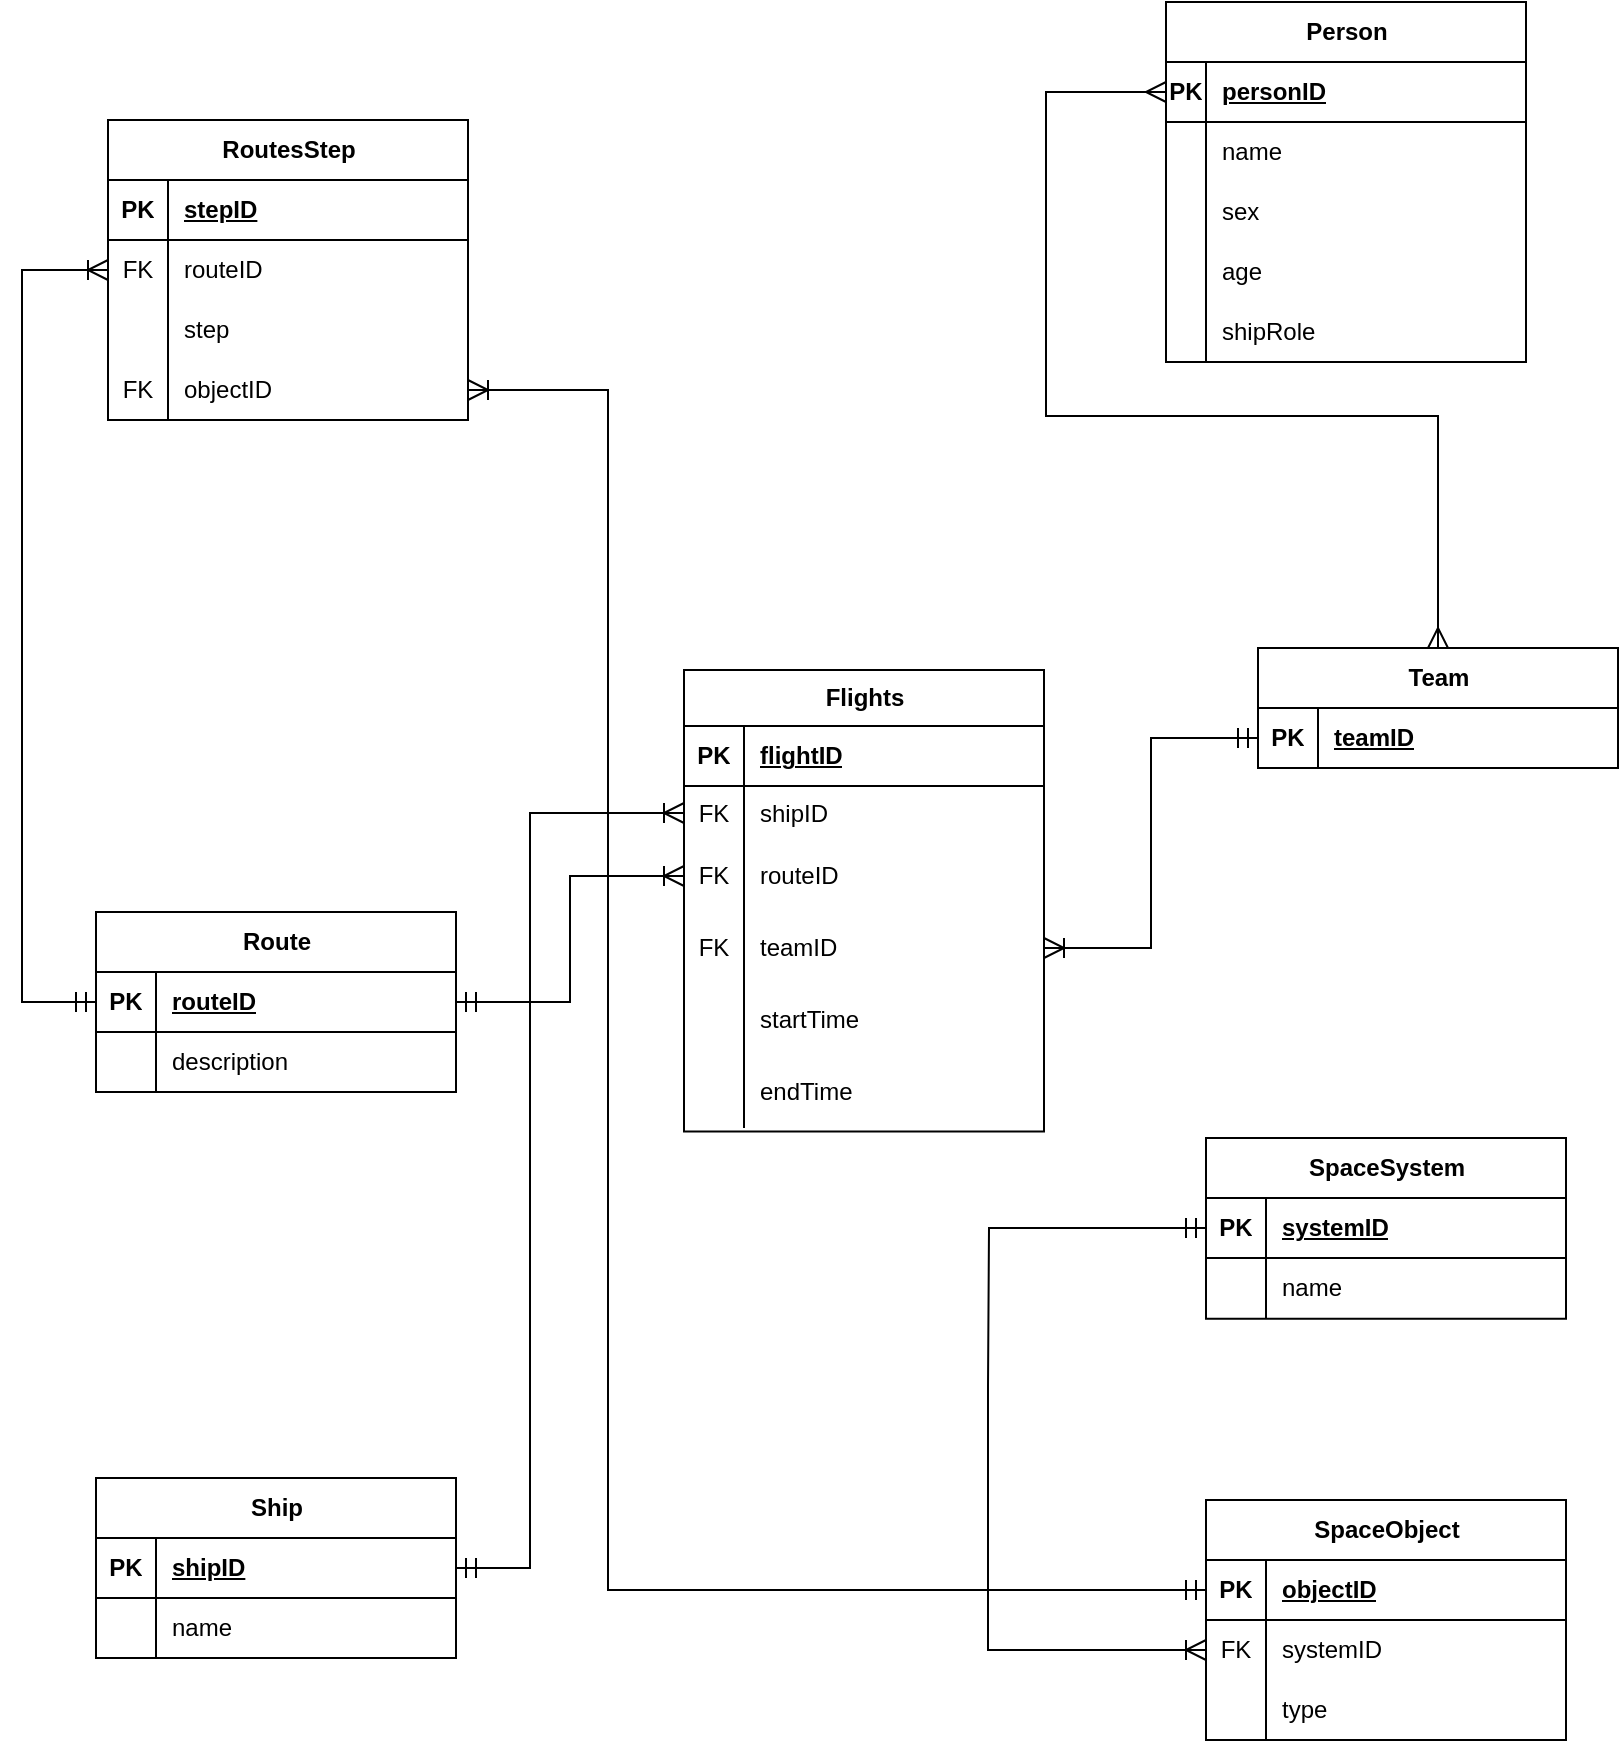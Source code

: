 <mxfile version="26.0.16">
  <diagram id="R2lEEEUBdFMjLlhIrx00" name="Page-1">
    <mxGraphModel dx="774" dy="516" grid="0" gridSize="10" guides="1" tooltips="1" connect="1" arrows="1" fold="1" page="1" pageScale="1" pageWidth="850" pageHeight="1100" math="0" shadow="0" extFonts="Permanent Marker^https://fonts.googleapis.com/css?family=Permanent+Marker">
      <root>
        <mxCell id="0" />
        <mxCell id="1" parent="0" />
        <mxCell id="W6O00z9e2jKBi8f0GFG0-5" value="Flights" style="shape=table;startSize=28;container=1;collapsible=1;childLayout=tableLayout;fixedRows=1;rowLines=0;fontStyle=1;align=center;resizeLast=1;html=1;strokeColor=default;" parent="1" vertex="1">
          <mxGeometry x="366" y="428" width="180" height="230.696" as="geometry" />
        </mxCell>
        <mxCell id="W6O00z9e2jKBi8f0GFG0-6" value="" style="shape=tableRow;horizontal=0;startSize=0;swimlaneHead=0;swimlaneBody=0;fillColor=none;collapsible=0;dropTarget=0;points=[[0,0.5],[1,0.5]];portConstraint=eastwest;top=0;left=0;right=0;bottom=1;strokeColor=default;" parent="W6O00z9e2jKBi8f0GFG0-5" vertex="1">
          <mxGeometry y="28" width="180" height="30" as="geometry" />
        </mxCell>
        <mxCell id="W6O00z9e2jKBi8f0GFG0-7" value="PK" style="shape=partialRectangle;connectable=0;fillColor=none;top=0;left=0;bottom=0;right=0;fontStyle=1;overflow=hidden;whiteSpace=wrap;html=1;strokeColor=default;" parent="W6O00z9e2jKBi8f0GFG0-6" vertex="1">
          <mxGeometry width="30" height="30" as="geometry">
            <mxRectangle width="30" height="30" as="alternateBounds" />
          </mxGeometry>
        </mxCell>
        <mxCell id="W6O00z9e2jKBi8f0GFG0-8" value="flightID" style="shape=partialRectangle;connectable=0;fillColor=none;top=0;left=0;bottom=0;right=0;align=left;spacingLeft=6;fontStyle=5;overflow=hidden;whiteSpace=wrap;html=1;strokeColor=default;" parent="W6O00z9e2jKBi8f0GFG0-6" vertex="1">
          <mxGeometry x="30" width="150" height="30" as="geometry">
            <mxRectangle width="150" height="30" as="alternateBounds" />
          </mxGeometry>
        </mxCell>
        <mxCell id="W6O00z9e2jKBi8f0GFG0-9" value="" style="shape=tableRow;horizontal=0;startSize=0;swimlaneHead=0;swimlaneBody=0;fillColor=none;collapsible=0;dropTarget=0;points=[[0,0.5],[1,0.5]];portConstraint=eastwest;top=0;left=0;right=0;bottom=0;strokeColor=default;" parent="W6O00z9e2jKBi8f0GFG0-5" vertex="1">
          <mxGeometry y="58" width="180" height="27" as="geometry" />
        </mxCell>
        <mxCell id="W6O00z9e2jKBi8f0GFG0-10" value="FK" style="shape=partialRectangle;connectable=0;fillColor=none;top=0;left=0;bottom=0;right=0;editable=1;overflow=hidden;whiteSpace=wrap;html=1;strokeColor=default;" parent="W6O00z9e2jKBi8f0GFG0-9" vertex="1">
          <mxGeometry width="30" height="27" as="geometry">
            <mxRectangle width="30" height="27" as="alternateBounds" />
          </mxGeometry>
        </mxCell>
        <mxCell id="W6O00z9e2jKBi8f0GFG0-11" value="shipID" style="shape=partialRectangle;connectable=0;fillColor=none;top=0;left=0;bottom=0;right=0;align=left;spacingLeft=6;overflow=hidden;whiteSpace=wrap;html=1;strokeColor=default;" parent="W6O00z9e2jKBi8f0GFG0-9" vertex="1">
          <mxGeometry x="30" width="150" height="27" as="geometry">
            <mxRectangle width="150" height="27" as="alternateBounds" />
          </mxGeometry>
        </mxCell>
        <mxCell id="7LmZzLa3nyxt3R1Zzyyr-5" style="shape=tableRow;horizontal=0;startSize=0;swimlaneHead=0;swimlaneBody=0;fillColor=none;collapsible=0;dropTarget=0;points=[[0,0.5],[1,0.5]];portConstraint=eastwest;top=0;left=0;right=0;bottom=0;strokeColor=default;" parent="W6O00z9e2jKBi8f0GFG0-5" vertex="1">
          <mxGeometry y="85" width="180" height="36" as="geometry" />
        </mxCell>
        <mxCell id="7LmZzLa3nyxt3R1Zzyyr-6" value="FK" style="shape=partialRectangle;connectable=0;fillColor=none;top=0;left=0;bottom=0;right=0;editable=1;overflow=hidden;whiteSpace=wrap;html=1;strokeColor=default;" parent="7LmZzLa3nyxt3R1Zzyyr-5" vertex="1">
          <mxGeometry width="30" height="36" as="geometry">
            <mxRectangle width="30" height="36" as="alternateBounds" />
          </mxGeometry>
        </mxCell>
        <mxCell id="7LmZzLa3nyxt3R1Zzyyr-7" value="routeID" style="shape=partialRectangle;connectable=0;fillColor=none;top=0;left=0;bottom=0;right=0;align=left;spacingLeft=6;overflow=hidden;whiteSpace=wrap;html=1;strokeColor=default;" parent="7LmZzLa3nyxt3R1Zzyyr-5" vertex="1">
          <mxGeometry x="30" width="150" height="36" as="geometry">
            <mxRectangle width="150" height="36" as="alternateBounds" />
          </mxGeometry>
        </mxCell>
        <mxCell id="qLhKY1zzYisXm6EpOkeG-4" style="shape=tableRow;horizontal=0;startSize=0;swimlaneHead=0;swimlaneBody=0;fillColor=none;collapsible=0;dropTarget=0;points=[[0,0.5],[1,0.5]];portConstraint=eastwest;top=0;left=0;right=0;bottom=0;strokeColor=default;" parent="W6O00z9e2jKBi8f0GFG0-5" vertex="1">
          <mxGeometry y="121" width="180" height="36" as="geometry" />
        </mxCell>
        <mxCell id="qLhKY1zzYisXm6EpOkeG-5" value="FK" style="shape=partialRectangle;connectable=0;fillColor=none;top=0;left=0;bottom=0;right=0;editable=1;overflow=hidden;whiteSpace=wrap;html=1;strokeColor=default;" parent="qLhKY1zzYisXm6EpOkeG-4" vertex="1">
          <mxGeometry width="30" height="36" as="geometry">
            <mxRectangle width="30" height="36" as="alternateBounds" />
          </mxGeometry>
        </mxCell>
        <mxCell id="qLhKY1zzYisXm6EpOkeG-6" value="teamID" style="shape=partialRectangle;connectable=0;fillColor=none;top=0;left=0;bottom=0;right=0;align=left;spacingLeft=6;overflow=hidden;whiteSpace=wrap;html=1;strokeColor=default;" parent="qLhKY1zzYisXm6EpOkeG-4" vertex="1">
          <mxGeometry x="30" width="150" height="36" as="geometry">
            <mxRectangle width="150" height="36" as="alternateBounds" />
          </mxGeometry>
        </mxCell>
        <mxCell id="S6U7WLdm4-_oCvTQPeNv-4" style="shape=tableRow;horizontal=0;startSize=0;swimlaneHead=0;swimlaneBody=0;fillColor=none;collapsible=0;dropTarget=0;points=[[0,0.5],[1,0.5]];portConstraint=eastwest;top=0;left=0;right=0;bottom=0;strokeColor=default;" parent="W6O00z9e2jKBi8f0GFG0-5" vertex="1">
          <mxGeometry y="157" width="180" height="36" as="geometry" />
        </mxCell>
        <mxCell id="S6U7WLdm4-_oCvTQPeNv-5" style="shape=partialRectangle;connectable=0;fillColor=none;top=0;left=0;bottom=0;right=0;editable=1;overflow=hidden;whiteSpace=wrap;html=1;strokeColor=default;" parent="S6U7WLdm4-_oCvTQPeNv-4" vertex="1">
          <mxGeometry width="30" height="36" as="geometry">
            <mxRectangle width="30" height="36" as="alternateBounds" />
          </mxGeometry>
        </mxCell>
        <mxCell id="S6U7WLdm4-_oCvTQPeNv-6" value="startTime" style="shape=partialRectangle;connectable=0;fillColor=none;top=0;left=0;bottom=0;right=0;align=left;spacingLeft=6;overflow=hidden;whiteSpace=wrap;html=1;strokeColor=default;" parent="S6U7WLdm4-_oCvTQPeNv-4" vertex="1">
          <mxGeometry x="30" width="150" height="36" as="geometry">
            <mxRectangle width="150" height="36" as="alternateBounds" />
          </mxGeometry>
        </mxCell>
        <mxCell id="S6U7WLdm4-_oCvTQPeNv-20" style="shape=tableRow;horizontal=0;startSize=0;swimlaneHead=0;swimlaneBody=0;fillColor=none;collapsible=0;dropTarget=0;points=[[0,0.5],[1,0.5]];portConstraint=eastwest;top=0;left=0;right=0;bottom=0;strokeColor=default;" parent="W6O00z9e2jKBi8f0GFG0-5" vertex="1">
          <mxGeometry y="193" width="180" height="36" as="geometry" />
        </mxCell>
        <mxCell id="S6U7WLdm4-_oCvTQPeNv-21" style="shape=partialRectangle;connectable=0;fillColor=none;top=0;left=0;bottom=0;right=0;editable=1;overflow=hidden;whiteSpace=wrap;html=1;strokeColor=default;" parent="S6U7WLdm4-_oCvTQPeNv-20" vertex="1">
          <mxGeometry width="30" height="36" as="geometry">
            <mxRectangle width="30" height="36" as="alternateBounds" />
          </mxGeometry>
        </mxCell>
        <mxCell id="S6U7WLdm4-_oCvTQPeNv-22" value="endTime" style="shape=partialRectangle;connectable=0;fillColor=none;top=0;left=0;bottom=0;right=0;align=left;spacingLeft=6;overflow=hidden;whiteSpace=wrap;html=1;strokeColor=default;" parent="S6U7WLdm4-_oCvTQPeNv-20" vertex="1">
          <mxGeometry x="30" width="150" height="36" as="geometry">
            <mxRectangle width="150" height="36" as="alternateBounds" />
          </mxGeometry>
        </mxCell>
        <mxCell id="W6O00z9e2jKBi8f0GFG0-56" value="Person" style="shape=table;startSize=30;container=1;collapsible=1;childLayout=tableLayout;fixedRows=1;rowLines=0;fontStyle=1;align=center;resizeLast=1;html=1;swimlaneFillColor=none;gradientColor=none;strokeColor=default;" parent="1" vertex="1">
          <mxGeometry x="607" y="94" width="180" height="180" as="geometry" />
        </mxCell>
        <mxCell id="W6O00z9e2jKBi8f0GFG0-57" value="" style="shape=tableRow;horizontal=0;startSize=0;swimlaneHead=0;swimlaneBody=0;fillColor=none;collapsible=0;dropTarget=0;points=[[0,0.5],[1,0.5]];portConstraint=eastwest;top=0;left=0;right=0;bottom=1;strokeColor=default;" parent="W6O00z9e2jKBi8f0GFG0-56" vertex="1">
          <mxGeometry y="30" width="180" height="30" as="geometry" />
        </mxCell>
        <mxCell id="W6O00z9e2jKBi8f0GFG0-58" value="PK" style="shape=partialRectangle;connectable=0;fillColor=none;top=0;left=0;bottom=0;right=0;fontStyle=1;overflow=hidden;whiteSpace=wrap;html=1;strokeColor=default;" parent="W6O00z9e2jKBi8f0GFG0-57" vertex="1">
          <mxGeometry width="20" height="30" as="geometry">
            <mxRectangle width="20" height="30" as="alternateBounds" />
          </mxGeometry>
        </mxCell>
        <mxCell id="W6O00z9e2jKBi8f0GFG0-59" value="personID" style="shape=partialRectangle;connectable=0;fillColor=none;top=0;left=0;bottom=0;right=0;align=left;spacingLeft=6;fontStyle=5;overflow=hidden;whiteSpace=wrap;html=1;strokeColor=default;" parent="W6O00z9e2jKBi8f0GFG0-57" vertex="1">
          <mxGeometry x="20" width="160" height="30" as="geometry">
            <mxRectangle width="160" height="30" as="alternateBounds" />
          </mxGeometry>
        </mxCell>
        <mxCell id="W6O00z9e2jKBi8f0GFG0-60" value="" style="shape=tableRow;horizontal=0;startSize=0;swimlaneHead=0;swimlaneBody=0;fillColor=none;collapsible=0;dropTarget=0;points=[[0,0.5],[1,0.5]];portConstraint=eastwest;top=0;left=0;right=0;bottom=0;strokeColor=default;" parent="W6O00z9e2jKBi8f0GFG0-56" vertex="1">
          <mxGeometry y="60" width="180" height="30" as="geometry" />
        </mxCell>
        <mxCell id="W6O00z9e2jKBi8f0GFG0-61" value="" style="shape=partialRectangle;connectable=0;fillColor=none;top=0;left=0;bottom=0;right=0;editable=1;overflow=hidden;whiteSpace=wrap;html=1;strokeColor=default;" parent="W6O00z9e2jKBi8f0GFG0-60" vertex="1">
          <mxGeometry width="20" height="30" as="geometry">
            <mxRectangle width="20" height="30" as="alternateBounds" />
          </mxGeometry>
        </mxCell>
        <mxCell id="W6O00z9e2jKBi8f0GFG0-62" value="name" style="shape=partialRectangle;connectable=0;fillColor=none;top=0;left=0;bottom=0;right=0;align=left;spacingLeft=6;overflow=hidden;whiteSpace=wrap;html=1;strokeColor=default;" parent="W6O00z9e2jKBi8f0GFG0-60" vertex="1">
          <mxGeometry x="20" width="160" height="30" as="geometry">
            <mxRectangle width="160" height="30" as="alternateBounds" />
          </mxGeometry>
        </mxCell>
        <mxCell id="W6O00z9e2jKBi8f0GFG0-63" value="" style="shape=tableRow;horizontal=0;startSize=0;swimlaneHead=0;swimlaneBody=0;fillColor=none;collapsible=0;dropTarget=0;points=[[0,0.5],[1,0.5]];portConstraint=eastwest;top=0;left=0;right=0;bottom=0;strokeColor=default;" parent="W6O00z9e2jKBi8f0GFG0-56" vertex="1">
          <mxGeometry y="90" width="180" height="30" as="geometry" />
        </mxCell>
        <mxCell id="W6O00z9e2jKBi8f0GFG0-64" value="" style="shape=partialRectangle;connectable=0;fillColor=none;top=0;left=0;bottom=0;right=0;editable=1;overflow=hidden;whiteSpace=wrap;html=1;strokeColor=default;" parent="W6O00z9e2jKBi8f0GFG0-63" vertex="1">
          <mxGeometry width="20" height="30" as="geometry">
            <mxRectangle width="20" height="30" as="alternateBounds" />
          </mxGeometry>
        </mxCell>
        <mxCell id="W6O00z9e2jKBi8f0GFG0-65" value="sex" style="shape=partialRectangle;connectable=0;fillColor=none;top=0;left=0;bottom=0;right=0;align=left;spacingLeft=6;overflow=hidden;whiteSpace=wrap;html=1;strokeColor=default;" parent="W6O00z9e2jKBi8f0GFG0-63" vertex="1">
          <mxGeometry x="20" width="160" height="30" as="geometry">
            <mxRectangle width="160" height="30" as="alternateBounds" />
          </mxGeometry>
        </mxCell>
        <mxCell id="W6O00z9e2jKBi8f0GFG0-66" style="shape=tableRow;horizontal=0;startSize=0;swimlaneHead=0;swimlaneBody=0;fillColor=none;collapsible=0;dropTarget=0;points=[[0,0.5],[1,0.5]];portConstraint=eastwest;top=0;left=0;right=0;bottom=0;strokeColor=default;" parent="W6O00z9e2jKBi8f0GFG0-56" vertex="1">
          <mxGeometry y="120" width="180" height="30" as="geometry" />
        </mxCell>
        <mxCell id="W6O00z9e2jKBi8f0GFG0-67" style="shape=partialRectangle;connectable=0;fillColor=none;top=0;left=0;bottom=0;right=0;editable=1;overflow=hidden;whiteSpace=wrap;html=1;strokeColor=default;" parent="W6O00z9e2jKBi8f0GFG0-66" vertex="1">
          <mxGeometry width="20" height="30" as="geometry">
            <mxRectangle width="20" height="30" as="alternateBounds" />
          </mxGeometry>
        </mxCell>
        <mxCell id="W6O00z9e2jKBi8f0GFG0-68" value="age" style="shape=partialRectangle;connectable=0;fillColor=none;top=0;left=0;bottom=0;right=0;align=left;spacingLeft=6;overflow=hidden;whiteSpace=wrap;html=1;strokeColor=default;" parent="W6O00z9e2jKBi8f0GFG0-66" vertex="1">
          <mxGeometry x="20" width="160" height="30" as="geometry">
            <mxRectangle width="160" height="30" as="alternateBounds" />
          </mxGeometry>
        </mxCell>
        <mxCell id="W6O00z9e2jKBi8f0GFG0-119" style="shape=tableRow;horizontal=0;startSize=0;swimlaneHead=0;swimlaneBody=0;fillColor=none;collapsible=0;dropTarget=0;points=[[0,0.5],[1,0.5]];portConstraint=eastwest;top=0;left=0;right=0;bottom=0;strokeColor=default;" parent="W6O00z9e2jKBi8f0GFG0-56" vertex="1">
          <mxGeometry y="150" width="180" height="30" as="geometry" />
        </mxCell>
        <mxCell id="W6O00z9e2jKBi8f0GFG0-120" value="" style="shape=partialRectangle;connectable=0;fillColor=none;top=0;left=0;bottom=0;right=0;editable=1;overflow=hidden;whiteSpace=wrap;html=1;strokeColor=default;" parent="W6O00z9e2jKBi8f0GFG0-119" vertex="1">
          <mxGeometry width="20" height="30" as="geometry">
            <mxRectangle width="20" height="30" as="alternateBounds" />
          </mxGeometry>
        </mxCell>
        <mxCell id="W6O00z9e2jKBi8f0GFG0-121" value="shipRole" style="shape=partialRectangle;connectable=0;fillColor=none;top=0;left=0;bottom=0;right=0;align=left;spacingLeft=6;overflow=hidden;whiteSpace=wrap;html=1;strokeColor=default;" parent="W6O00z9e2jKBi8f0GFG0-119" vertex="1">
          <mxGeometry x="20" width="160" height="30" as="geometry">
            <mxRectangle width="160" height="30" as="alternateBounds" />
          </mxGeometry>
        </mxCell>
        <mxCell id="W6O00z9e2jKBi8f0GFG0-73" value="SpaceObject" style="shape=table;startSize=30;container=1;collapsible=1;childLayout=tableLayout;fixedRows=1;rowLines=0;fontStyle=1;align=center;resizeLast=1;html=1;strokeColor=default;" parent="1" vertex="1">
          <mxGeometry x="627" y="843" width="180" height="120" as="geometry" />
        </mxCell>
        <mxCell id="W6O00z9e2jKBi8f0GFG0-74" value="" style="shape=tableRow;horizontal=0;startSize=0;swimlaneHead=0;swimlaneBody=0;fillColor=none;collapsible=0;dropTarget=0;points=[[0,0.5],[1,0.5]];portConstraint=eastwest;top=0;left=0;right=0;bottom=1;strokeColor=default;" parent="W6O00z9e2jKBi8f0GFG0-73" vertex="1">
          <mxGeometry y="30" width="180" height="30" as="geometry" />
        </mxCell>
        <mxCell id="W6O00z9e2jKBi8f0GFG0-75" value="PK" style="shape=partialRectangle;connectable=0;fillColor=none;top=0;left=0;bottom=0;right=0;fontStyle=1;overflow=hidden;whiteSpace=wrap;html=1;strokeColor=default;" parent="W6O00z9e2jKBi8f0GFG0-74" vertex="1">
          <mxGeometry width="30" height="30" as="geometry">
            <mxRectangle width="30" height="30" as="alternateBounds" />
          </mxGeometry>
        </mxCell>
        <mxCell id="W6O00z9e2jKBi8f0GFG0-76" value="objectID" style="shape=partialRectangle;connectable=0;fillColor=none;top=0;left=0;bottom=0;right=0;align=left;spacingLeft=6;fontStyle=5;overflow=hidden;whiteSpace=wrap;html=1;strokeColor=default;" parent="W6O00z9e2jKBi8f0GFG0-74" vertex="1">
          <mxGeometry x="30" width="150" height="30" as="geometry">
            <mxRectangle width="150" height="30" as="alternateBounds" />
          </mxGeometry>
        </mxCell>
        <mxCell id="W6O00z9e2jKBi8f0GFG0-77" value="" style="shape=tableRow;horizontal=0;startSize=0;swimlaneHead=0;swimlaneBody=0;fillColor=none;collapsible=0;dropTarget=0;points=[[0,0.5],[1,0.5]];portConstraint=eastwest;top=0;left=0;right=0;bottom=0;strokeColor=default;" parent="W6O00z9e2jKBi8f0GFG0-73" vertex="1">
          <mxGeometry y="60" width="180" height="30" as="geometry" />
        </mxCell>
        <mxCell id="W6O00z9e2jKBi8f0GFG0-78" value="FK" style="shape=partialRectangle;connectable=0;fillColor=none;top=0;left=0;bottom=0;right=0;editable=1;overflow=hidden;whiteSpace=wrap;html=1;strokeColor=default;" parent="W6O00z9e2jKBi8f0GFG0-77" vertex="1">
          <mxGeometry width="30" height="30" as="geometry">
            <mxRectangle width="30" height="30" as="alternateBounds" />
          </mxGeometry>
        </mxCell>
        <mxCell id="W6O00z9e2jKBi8f0GFG0-79" value="systemID" style="shape=partialRectangle;connectable=0;fillColor=none;top=0;left=0;bottom=0;right=0;align=left;spacingLeft=6;overflow=hidden;whiteSpace=wrap;html=1;strokeColor=default;" parent="W6O00z9e2jKBi8f0GFG0-77" vertex="1">
          <mxGeometry x="30" width="150" height="30" as="geometry">
            <mxRectangle width="150" height="30" as="alternateBounds" />
          </mxGeometry>
        </mxCell>
        <mxCell id="W6O00z9e2jKBi8f0GFG0-83" style="shape=tableRow;horizontal=0;startSize=0;swimlaneHead=0;swimlaneBody=0;fillColor=none;collapsible=0;dropTarget=0;points=[[0,0.5],[1,0.5]];portConstraint=eastwest;top=0;left=0;right=0;bottom=0;strokeColor=default;" parent="W6O00z9e2jKBi8f0GFG0-73" vertex="1">
          <mxGeometry y="90" width="180" height="30" as="geometry" />
        </mxCell>
        <mxCell id="W6O00z9e2jKBi8f0GFG0-84" style="shape=partialRectangle;connectable=0;fillColor=none;top=0;left=0;bottom=0;right=0;editable=1;overflow=hidden;whiteSpace=wrap;html=1;strokeColor=default;" parent="W6O00z9e2jKBi8f0GFG0-83" vertex="1">
          <mxGeometry width="30" height="30" as="geometry">
            <mxRectangle width="30" height="30" as="alternateBounds" />
          </mxGeometry>
        </mxCell>
        <mxCell id="W6O00z9e2jKBi8f0GFG0-85" value="type" style="shape=partialRectangle;connectable=0;fillColor=none;top=0;left=0;bottom=0;right=0;align=left;spacingLeft=6;overflow=hidden;whiteSpace=wrap;html=1;strokeColor=default;" parent="W6O00z9e2jKBi8f0GFG0-83" vertex="1">
          <mxGeometry x="30" width="150" height="30" as="geometry">
            <mxRectangle width="150" height="30" as="alternateBounds" />
          </mxGeometry>
        </mxCell>
        <mxCell id="eWJpFkDbyEi80rn6KmU0-1" value="SpaceSystem" style="shape=table;startSize=30;container=1;collapsible=1;childLayout=tableLayout;fixedRows=1;rowLines=0;fontStyle=1;align=center;resizeLast=1;html=1;strokeColor=default;" parent="1" vertex="1">
          <mxGeometry x="627" y="662" width="180" height="90.435" as="geometry" />
        </mxCell>
        <mxCell id="eWJpFkDbyEi80rn6KmU0-2" value="" style="shape=tableRow;horizontal=0;startSize=0;swimlaneHead=0;swimlaneBody=0;fillColor=none;collapsible=0;dropTarget=0;points=[[0,0.5],[1,0.5]];portConstraint=eastwest;top=0;left=0;right=0;bottom=1;strokeColor=default;" parent="eWJpFkDbyEi80rn6KmU0-1" vertex="1">
          <mxGeometry y="30" width="180" height="30" as="geometry" />
        </mxCell>
        <mxCell id="eWJpFkDbyEi80rn6KmU0-3" value="PK" style="shape=partialRectangle;connectable=0;fillColor=none;top=0;left=0;bottom=0;right=0;fontStyle=1;overflow=hidden;whiteSpace=wrap;html=1;strokeColor=default;" parent="eWJpFkDbyEi80rn6KmU0-2" vertex="1">
          <mxGeometry width="30" height="30" as="geometry">
            <mxRectangle width="30" height="30" as="alternateBounds" />
          </mxGeometry>
        </mxCell>
        <mxCell id="eWJpFkDbyEi80rn6KmU0-4" value="systemID" style="shape=partialRectangle;connectable=0;fillColor=none;top=0;left=0;bottom=0;right=0;align=left;spacingLeft=6;fontStyle=5;overflow=hidden;whiteSpace=wrap;html=1;strokeColor=default;" parent="eWJpFkDbyEi80rn6KmU0-2" vertex="1">
          <mxGeometry x="30" width="150" height="30" as="geometry">
            <mxRectangle width="150" height="30" as="alternateBounds" />
          </mxGeometry>
        </mxCell>
        <mxCell id="eWJpFkDbyEi80rn6KmU0-27" style="shape=tableRow;horizontal=0;startSize=0;swimlaneHead=0;swimlaneBody=0;fillColor=none;collapsible=0;dropTarget=0;points=[[0,0.5],[1,0.5]];portConstraint=eastwest;top=0;left=0;right=0;bottom=0;strokeColor=default;" parent="eWJpFkDbyEi80rn6KmU0-1" vertex="1">
          <mxGeometry y="60" width="180" height="30" as="geometry" />
        </mxCell>
        <mxCell id="eWJpFkDbyEi80rn6KmU0-28" style="shape=partialRectangle;connectable=0;fillColor=none;top=0;left=0;bottom=0;right=0;editable=1;overflow=hidden;whiteSpace=wrap;html=1;strokeColor=default;" parent="eWJpFkDbyEi80rn6KmU0-27" vertex="1">
          <mxGeometry width="30" height="30" as="geometry">
            <mxRectangle width="30" height="30" as="alternateBounds" />
          </mxGeometry>
        </mxCell>
        <mxCell id="eWJpFkDbyEi80rn6KmU0-29" value="name" style="shape=partialRectangle;connectable=0;fillColor=none;top=0;left=0;bottom=0;right=0;align=left;spacingLeft=6;overflow=hidden;whiteSpace=wrap;html=1;strokeColor=default;" parent="eWJpFkDbyEi80rn6KmU0-27" vertex="1">
          <mxGeometry x="30" width="150" height="30" as="geometry">
            <mxRectangle width="150" height="30" as="alternateBounds" />
          </mxGeometry>
        </mxCell>
        <mxCell id="eWJpFkDbyEi80rn6KmU0-136" value="" style="edgeStyle=orthogonalEdgeStyle;fontSize=12;html=1;endArrow=ERoneToMany;rounded=0;entryX=0;entryY=0.5;entryDx=0;entryDy=0;endSize=8;startSize=8;" parent="1" target="W6O00z9e2jKBi8f0GFG0-77" edge="1">
          <mxGeometry width="100" height="100" relative="1" as="geometry">
            <mxPoint x="518" y="801" as="sourcePoint" />
            <mxPoint x="703" y="777" as="targetPoint" />
            <Array as="points">
              <mxPoint x="518" y="786" />
              <mxPoint x="518" y="1006" />
            </Array>
          </mxGeometry>
        </mxCell>
        <mxCell id="eWJpFkDbyEi80rn6KmU0-137" value="" style="edgeStyle=orthogonalEdgeStyle;fontSize=12;html=1;endArrow=ERmandOne;rounded=0;exitX=1;exitY=0.5;exitDx=0;exitDy=0;entryX=0;entryY=0.5;entryDx=0;entryDy=0;endSize=8;startSize=8;" parent="1" target="eWJpFkDbyEi80rn6KmU0-2" edge="1">
          <mxGeometry width="100" height="100" relative="1" as="geometry">
            <mxPoint x="518" y="786.0" as="sourcePoint" />
            <mxPoint x="763" y="781" as="targetPoint" />
          </mxGeometry>
        </mxCell>
        <mxCell id="eCFnysHt8RWWQyQc7ru1-17" value="RoutesStep" style="shape=table;startSize=30;container=1;collapsible=1;childLayout=tableLayout;fixedRows=1;rowLines=0;fontStyle=1;align=center;resizeLast=1;html=1;" parent="1" vertex="1">
          <mxGeometry x="78" y="153" width="180" height="150" as="geometry" />
        </mxCell>
        <mxCell id="eCFnysHt8RWWQyQc7ru1-18" value="" style="shape=tableRow;horizontal=0;startSize=0;swimlaneHead=0;swimlaneBody=0;fillColor=none;collapsible=0;dropTarget=0;points=[[0,0.5],[1,0.5]];portConstraint=eastwest;top=0;left=0;right=0;bottom=1;" parent="eCFnysHt8RWWQyQc7ru1-17" vertex="1">
          <mxGeometry y="30" width="180" height="30" as="geometry" />
        </mxCell>
        <mxCell id="eCFnysHt8RWWQyQc7ru1-19" value="PK" style="shape=partialRectangle;connectable=0;fillColor=none;top=0;left=0;bottom=0;right=0;fontStyle=1;overflow=hidden;whiteSpace=wrap;html=1;" parent="eCFnysHt8RWWQyQc7ru1-18" vertex="1">
          <mxGeometry width="30" height="30" as="geometry">
            <mxRectangle width="30" height="30" as="alternateBounds" />
          </mxGeometry>
        </mxCell>
        <mxCell id="eCFnysHt8RWWQyQc7ru1-20" value="stepID" style="shape=partialRectangle;connectable=0;fillColor=none;top=0;left=0;bottom=0;right=0;align=left;spacingLeft=6;fontStyle=5;overflow=hidden;whiteSpace=wrap;html=1;" parent="eCFnysHt8RWWQyQc7ru1-18" vertex="1">
          <mxGeometry x="30" width="150" height="30" as="geometry">
            <mxRectangle width="150" height="30" as="alternateBounds" />
          </mxGeometry>
        </mxCell>
        <mxCell id="eCFnysHt8RWWQyQc7ru1-21" value="" style="shape=tableRow;horizontal=0;startSize=0;swimlaneHead=0;swimlaneBody=0;fillColor=none;collapsible=0;dropTarget=0;points=[[0,0.5],[1,0.5]];portConstraint=eastwest;top=0;left=0;right=0;bottom=0;" parent="eCFnysHt8RWWQyQc7ru1-17" vertex="1">
          <mxGeometry y="60" width="180" height="30" as="geometry" />
        </mxCell>
        <mxCell id="eCFnysHt8RWWQyQc7ru1-22" value="FK" style="shape=partialRectangle;connectable=0;fillColor=none;top=0;left=0;bottom=0;right=0;editable=1;overflow=hidden;whiteSpace=wrap;html=1;" parent="eCFnysHt8RWWQyQc7ru1-21" vertex="1">
          <mxGeometry width="30" height="30" as="geometry">
            <mxRectangle width="30" height="30" as="alternateBounds" />
          </mxGeometry>
        </mxCell>
        <mxCell id="eCFnysHt8RWWQyQc7ru1-23" value="routeID" style="shape=partialRectangle;connectable=0;fillColor=none;top=0;left=0;bottom=0;right=0;align=left;spacingLeft=6;overflow=hidden;whiteSpace=wrap;html=1;" parent="eCFnysHt8RWWQyQc7ru1-21" vertex="1">
          <mxGeometry x="30" width="150" height="30" as="geometry">
            <mxRectangle width="150" height="30" as="alternateBounds" />
          </mxGeometry>
        </mxCell>
        <mxCell id="eCFnysHt8RWWQyQc7ru1-24" value="" style="shape=tableRow;horizontal=0;startSize=0;swimlaneHead=0;swimlaneBody=0;fillColor=none;collapsible=0;dropTarget=0;points=[[0,0.5],[1,0.5]];portConstraint=eastwest;top=0;left=0;right=0;bottom=0;" parent="eCFnysHt8RWWQyQc7ru1-17" vertex="1">
          <mxGeometry y="90" width="180" height="30" as="geometry" />
        </mxCell>
        <mxCell id="eCFnysHt8RWWQyQc7ru1-25" value="" style="shape=partialRectangle;connectable=0;fillColor=none;top=0;left=0;bottom=0;right=0;editable=1;overflow=hidden;whiteSpace=wrap;html=1;" parent="eCFnysHt8RWWQyQc7ru1-24" vertex="1">
          <mxGeometry width="30" height="30" as="geometry">
            <mxRectangle width="30" height="30" as="alternateBounds" />
          </mxGeometry>
        </mxCell>
        <mxCell id="eCFnysHt8RWWQyQc7ru1-26" value="step" style="shape=partialRectangle;connectable=0;fillColor=none;top=0;left=0;bottom=0;right=0;align=left;spacingLeft=6;overflow=hidden;whiteSpace=wrap;html=1;" parent="eCFnysHt8RWWQyQc7ru1-24" vertex="1">
          <mxGeometry x="30" width="150" height="30" as="geometry">
            <mxRectangle width="150" height="30" as="alternateBounds" />
          </mxGeometry>
        </mxCell>
        <mxCell id="eCFnysHt8RWWQyQc7ru1-45" style="shape=tableRow;horizontal=0;startSize=0;swimlaneHead=0;swimlaneBody=0;fillColor=none;collapsible=0;dropTarget=0;points=[[0,0.5],[1,0.5]];portConstraint=eastwest;top=0;left=0;right=0;bottom=0;" parent="eCFnysHt8RWWQyQc7ru1-17" vertex="1">
          <mxGeometry y="120" width="180" height="30" as="geometry" />
        </mxCell>
        <mxCell id="eCFnysHt8RWWQyQc7ru1-46" value="FK" style="shape=partialRectangle;connectable=0;fillColor=none;top=0;left=0;bottom=0;right=0;editable=1;overflow=hidden;whiteSpace=wrap;html=1;" parent="eCFnysHt8RWWQyQc7ru1-45" vertex="1">
          <mxGeometry width="30" height="30" as="geometry">
            <mxRectangle width="30" height="30" as="alternateBounds" />
          </mxGeometry>
        </mxCell>
        <mxCell id="eCFnysHt8RWWQyQc7ru1-47" value="objectID" style="shape=partialRectangle;connectable=0;fillColor=none;top=0;left=0;bottom=0;right=0;align=left;spacingLeft=6;overflow=hidden;whiteSpace=wrap;html=1;" parent="eCFnysHt8RWWQyQc7ru1-45" vertex="1">
          <mxGeometry x="30" width="150" height="30" as="geometry">
            <mxRectangle width="150" height="30" as="alternateBounds" />
          </mxGeometry>
        </mxCell>
        <mxCell id="eCFnysHt8RWWQyQc7ru1-31" value="Route" style="shape=table;startSize=30;container=1;collapsible=1;childLayout=tableLayout;fixedRows=1;rowLines=0;fontStyle=1;align=center;resizeLast=1;html=1;" parent="1" vertex="1">
          <mxGeometry x="72" y="549" width="180" height="90" as="geometry" />
        </mxCell>
        <mxCell id="eCFnysHt8RWWQyQc7ru1-32" value="" style="shape=tableRow;horizontal=0;startSize=0;swimlaneHead=0;swimlaneBody=0;fillColor=none;collapsible=0;dropTarget=0;points=[[0,0.5],[1,0.5]];portConstraint=eastwest;top=0;left=0;right=0;bottom=1;" parent="eCFnysHt8RWWQyQc7ru1-31" vertex="1">
          <mxGeometry y="30" width="180" height="30" as="geometry" />
        </mxCell>
        <mxCell id="eCFnysHt8RWWQyQc7ru1-33" value="PK" style="shape=partialRectangle;connectable=0;fillColor=none;top=0;left=0;bottom=0;right=0;fontStyle=1;overflow=hidden;whiteSpace=wrap;html=1;" parent="eCFnysHt8RWWQyQc7ru1-32" vertex="1">
          <mxGeometry width="30" height="30" as="geometry">
            <mxRectangle width="30" height="30" as="alternateBounds" />
          </mxGeometry>
        </mxCell>
        <mxCell id="eCFnysHt8RWWQyQc7ru1-34" value="routeID" style="shape=partialRectangle;connectable=0;fillColor=none;top=0;left=0;bottom=0;right=0;align=left;spacingLeft=6;fontStyle=5;overflow=hidden;whiteSpace=wrap;html=1;" parent="eCFnysHt8RWWQyQc7ru1-32" vertex="1">
          <mxGeometry x="30" width="150" height="30" as="geometry">
            <mxRectangle width="150" height="30" as="alternateBounds" />
          </mxGeometry>
        </mxCell>
        <mxCell id="eCFnysHt8RWWQyQc7ru1-35" value="" style="shape=tableRow;horizontal=0;startSize=0;swimlaneHead=0;swimlaneBody=0;fillColor=none;collapsible=0;dropTarget=0;points=[[0,0.5],[1,0.5]];portConstraint=eastwest;top=0;left=0;right=0;bottom=0;" parent="eCFnysHt8RWWQyQc7ru1-31" vertex="1">
          <mxGeometry y="60" width="180" height="30" as="geometry" />
        </mxCell>
        <mxCell id="eCFnysHt8RWWQyQc7ru1-36" value="" style="shape=partialRectangle;connectable=0;fillColor=none;top=0;left=0;bottom=0;right=0;editable=1;overflow=hidden;whiteSpace=wrap;html=1;" parent="eCFnysHt8RWWQyQc7ru1-35" vertex="1">
          <mxGeometry width="30" height="30" as="geometry">
            <mxRectangle width="30" height="30" as="alternateBounds" />
          </mxGeometry>
        </mxCell>
        <mxCell id="eCFnysHt8RWWQyQc7ru1-37" value="description" style="shape=partialRectangle;connectable=0;fillColor=none;top=0;left=0;bottom=0;right=0;align=left;spacingLeft=6;overflow=hidden;whiteSpace=wrap;html=1;" parent="eCFnysHt8RWWQyQc7ru1-35" vertex="1">
          <mxGeometry x="30" width="150" height="30" as="geometry">
            <mxRectangle width="150" height="30" as="alternateBounds" />
          </mxGeometry>
        </mxCell>
        <mxCell id="bPELfLGem3UII0eXPBg0-15" value="Team" style="shape=table;startSize=30;container=1;collapsible=1;childLayout=tableLayout;fixedRows=1;rowLines=0;fontStyle=1;align=center;resizeLast=1;html=1;" parent="1" vertex="1">
          <mxGeometry x="653" y="417" width="180" height="60" as="geometry" />
        </mxCell>
        <mxCell id="bPELfLGem3UII0eXPBg0-16" value="" style="shape=tableRow;horizontal=0;startSize=0;swimlaneHead=0;swimlaneBody=0;fillColor=none;collapsible=0;dropTarget=0;points=[[0,0.5],[1,0.5]];portConstraint=eastwest;top=0;left=0;right=0;bottom=1;" parent="bPELfLGem3UII0eXPBg0-15" vertex="1">
          <mxGeometry y="30" width="180" height="30" as="geometry" />
        </mxCell>
        <mxCell id="bPELfLGem3UII0eXPBg0-17" value="PK" style="shape=partialRectangle;connectable=0;fillColor=none;top=0;left=0;bottom=0;right=0;fontStyle=1;overflow=hidden;whiteSpace=wrap;html=1;" parent="bPELfLGem3UII0eXPBg0-16" vertex="1">
          <mxGeometry width="30" height="30" as="geometry">
            <mxRectangle width="30" height="30" as="alternateBounds" />
          </mxGeometry>
        </mxCell>
        <mxCell id="bPELfLGem3UII0eXPBg0-18" value="teamID" style="shape=partialRectangle;connectable=0;fillColor=none;top=0;left=0;bottom=0;right=0;align=left;spacingLeft=6;fontStyle=5;overflow=hidden;whiteSpace=wrap;html=1;" parent="bPELfLGem3UII0eXPBg0-16" vertex="1">
          <mxGeometry x="30" width="150" height="30" as="geometry">
            <mxRectangle width="150" height="30" as="alternateBounds" />
          </mxGeometry>
        </mxCell>
        <mxCell id="S6U7WLdm4-_oCvTQPeNv-3" value="" style="edgeStyle=orthogonalEdgeStyle;fontSize=12;html=1;endArrow=ERmany;startArrow=ERmany;rounded=0;exitX=0.5;exitY=0;exitDx=0;exitDy=0;entryX=0;entryY=0.5;entryDx=0;entryDy=0;endSize=8;startSize=8;" parent="1" source="bPELfLGem3UII0eXPBg0-15" target="W6O00z9e2jKBi8f0GFG0-57" edge="1">
          <mxGeometry width="100" height="100" relative="1" as="geometry">
            <mxPoint x="600" y="379" as="sourcePoint" />
            <mxPoint x="700" y="279" as="targetPoint" />
            <Array as="points">
              <mxPoint x="743" y="301" />
              <mxPoint x="547" y="301" />
              <mxPoint x="547" y="139" />
            </Array>
          </mxGeometry>
        </mxCell>
        <mxCell id="S6U7WLdm4-_oCvTQPeNv-7" value="" style="edgeStyle=orthogonalEdgeStyle;fontSize=12;html=1;endArrow=ERoneToMany;startArrow=ERmandOne;rounded=0;exitX=0;exitY=0.5;exitDx=0;exitDy=0;entryX=1;entryY=0.5;entryDx=0;entryDy=0;endSize=8;startSize=8;" parent="1" source="W6O00z9e2jKBi8f0GFG0-74" target="eCFnysHt8RWWQyQc7ru1-45" edge="1">
          <mxGeometry width="100" height="100" relative="1" as="geometry">
            <mxPoint x="440" y="697" as="sourcePoint" />
            <mxPoint x="540" y="597" as="targetPoint" />
            <Array as="points">
              <mxPoint x="328" y="888" />
              <mxPoint x="328" y="288" />
            </Array>
          </mxGeometry>
        </mxCell>
        <mxCell id="S6U7WLdm4-_oCvTQPeNv-8" value="" style="edgeStyle=orthogonalEdgeStyle;fontSize=12;html=1;endArrow=ERoneToMany;startArrow=ERmandOne;rounded=0;entryX=0;entryY=0.5;entryDx=0;entryDy=0;exitX=0;exitY=0.5;exitDx=0;exitDy=0;endSize=8;startSize=8;" parent="1" source="eCFnysHt8RWWQyQc7ru1-32" target="eCFnysHt8RWWQyQc7ru1-21" edge="1">
          <mxGeometry width="100" height="100" relative="1" as="geometry">
            <mxPoint x="99" y="536" as="sourcePoint" />
            <mxPoint x="99" y="189" as="targetPoint" />
            <Array as="points">
              <mxPoint x="35" y="594" />
              <mxPoint x="35" y="228" />
            </Array>
          </mxGeometry>
        </mxCell>
        <mxCell id="S6U7WLdm4-_oCvTQPeNv-9" value="Ship" style="shape=table;startSize=30;container=1;collapsible=1;childLayout=tableLayout;fixedRows=1;rowLines=0;fontStyle=1;align=center;resizeLast=1;html=1;" parent="1" vertex="1">
          <mxGeometry x="72" y="832" width="180" height="90" as="geometry" />
        </mxCell>
        <mxCell id="S6U7WLdm4-_oCvTQPeNv-10" value="" style="shape=tableRow;horizontal=0;startSize=0;swimlaneHead=0;swimlaneBody=0;fillColor=none;collapsible=0;dropTarget=0;points=[[0,0.5],[1,0.5]];portConstraint=eastwest;top=0;left=0;right=0;bottom=1;" parent="S6U7WLdm4-_oCvTQPeNv-9" vertex="1">
          <mxGeometry y="30" width="180" height="30" as="geometry" />
        </mxCell>
        <mxCell id="S6U7WLdm4-_oCvTQPeNv-11" value="PK" style="shape=partialRectangle;connectable=0;fillColor=none;top=0;left=0;bottom=0;right=0;fontStyle=1;overflow=hidden;whiteSpace=wrap;html=1;" parent="S6U7WLdm4-_oCvTQPeNv-10" vertex="1">
          <mxGeometry width="30" height="30" as="geometry">
            <mxRectangle width="30" height="30" as="alternateBounds" />
          </mxGeometry>
        </mxCell>
        <mxCell id="S6U7WLdm4-_oCvTQPeNv-12" value="shipID" style="shape=partialRectangle;connectable=0;fillColor=none;top=0;left=0;bottom=0;right=0;align=left;spacingLeft=6;fontStyle=5;overflow=hidden;whiteSpace=wrap;html=1;" parent="S6U7WLdm4-_oCvTQPeNv-10" vertex="1">
          <mxGeometry x="30" width="150" height="30" as="geometry">
            <mxRectangle width="150" height="30" as="alternateBounds" />
          </mxGeometry>
        </mxCell>
        <mxCell id="S6U7WLdm4-_oCvTQPeNv-13" value="" style="shape=tableRow;horizontal=0;startSize=0;swimlaneHead=0;swimlaneBody=0;fillColor=none;collapsible=0;dropTarget=0;points=[[0,0.5],[1,0.5]];portConstraint=eastwest;top=0;left=0;right=0;bottom=0;" parent="S6U7WLdm4-_oCvTQPeNv-9" vertex="1">
          <mxGeometry y="60" width="180" height="30" as="geometry" />
        </mxCell>
        <mxCell id="S6U7WLdm4-_oCvTQPeNv-14" value="" style="shape=partialRectangle;connectable=0;fillColor=none;top=0;left=0;bottom=0;right=0;editable=1;overflow=hidden;whiteSpace=wrap;html=1;" parent="S6U7WLdm4-_oCvTQPeNv-13" vertex="1">
          <mxGeometry width="30" height="30" as="geometry">
            <mxRectangle width="30" height="30" as="alternateBounds" />
          </mxGeometry>
        </mxCell>
        <mxCell id="S6U7WLdm4-_oCvTQPeNv-15" value="name" style="shape=partialRectangle;connectable=0;fillColor=none;top=0;left=0;bottom=0;right=0;align=left;spacingLeft=6;overflow=hidden;whiteSpace=wrap;html=1;" parent="S6U7WLdm4-_oCvTQPeNv-13" vertex="1">
          <mxGeometry x="30" width="150" height="30" as="geometry">
            <mxRectangle width="150" height="30" as="alternateBounds" />
          </mxGeometry>
        </mxCell>
        <mxCell id="S6U7WLdm4-_oCvTQPeNv-16" value="" style="edgeStyle=orthogonalEdgeStyle;fontSize=12;html=1;endArrow=ERoneToMany;startArrow=ERmandOne;rounded=0;exitX=1;exitY=0.5;exitDx=0;exitDy=0;entryX=0;entryY=0.5;entryDx=0;entryDy=0;endSize=8;startSize=8;" parent="1" source="eCFnysHt8RWWQyQc7ru1-32" target="7LmZzLa3nyxt3R1Zzyyr-5" edge="1">
          <mxGeometry width="100" height="100" relative="1" as="geometry">
            <mxPoint x="342" y="716" as="sourcePoint" />
            <mxPoint x="442" y="616" as="targetPoint" />
          </mxGeometry>
        </mxCell>
        <mxCell id="S6U7WLdm4-_oCvTQPeNv-17" value="" style="edgeStyle=orthogonalEdgeStyle;fontSize=12;html=1;endArrow=ERoneToMany;startArrow=ERmandOne;rounded=0;exitX=1;exitY=0.5;exitDx=0;exitDy=0;endSize=8;startSize=8;entryX=0;entryY=0.5;entryDx=0;entryDy=0;" parent="1" source="S6U7WLdm4-_oCvTQPeNv-10" target="W6O00z9e2jKBi8f0GFG0-9" edge="1">
          <mxGeometry width="100" height="100" relative="1" as="geometry">
            <mxPoint x="273" y="871" as="sourcePoint" />
            <mxPoint x="348" y="529" as="targetPoint" />
            <Array as="points">
              <mxPoint x="289" y="877" />
              <mxPoint x="289" y="500" />
            </Array>
          </mxGeometry>
        </mxCell>
        <mxCell id="S6U7WLdm4-_oCvTQPeNv-19" value="" style="edgeStyle=orthogonalEdgeStyle;fontSize=12;html=1;endArrow=ERoneToMany;startArrow=ERmandOne;rounded=0;exitX=0;exitY=0.5;exitDx=0;exitDy=0;entryX=1;entryY=0.5;entryDx=0;entryDy=0;endSize=8;startSize=8;" parent="1" source="bPELfLGem3UII0eXPBg0-16" target="qLhKY1zzYisXm6EpOkeG-4" edge="1">
          <mxGeometry width="100" height="100" relative="1" as="geometry">
            <mxPoint x="590" y="607" as="sourcePoint" />
            <mxPoint x="704" y="513" as="targetPoint" />
          </mxGeometry>
        </mxCell>
      </root>
    </mxGraphModel>
  </diagram>
</mxfile>
